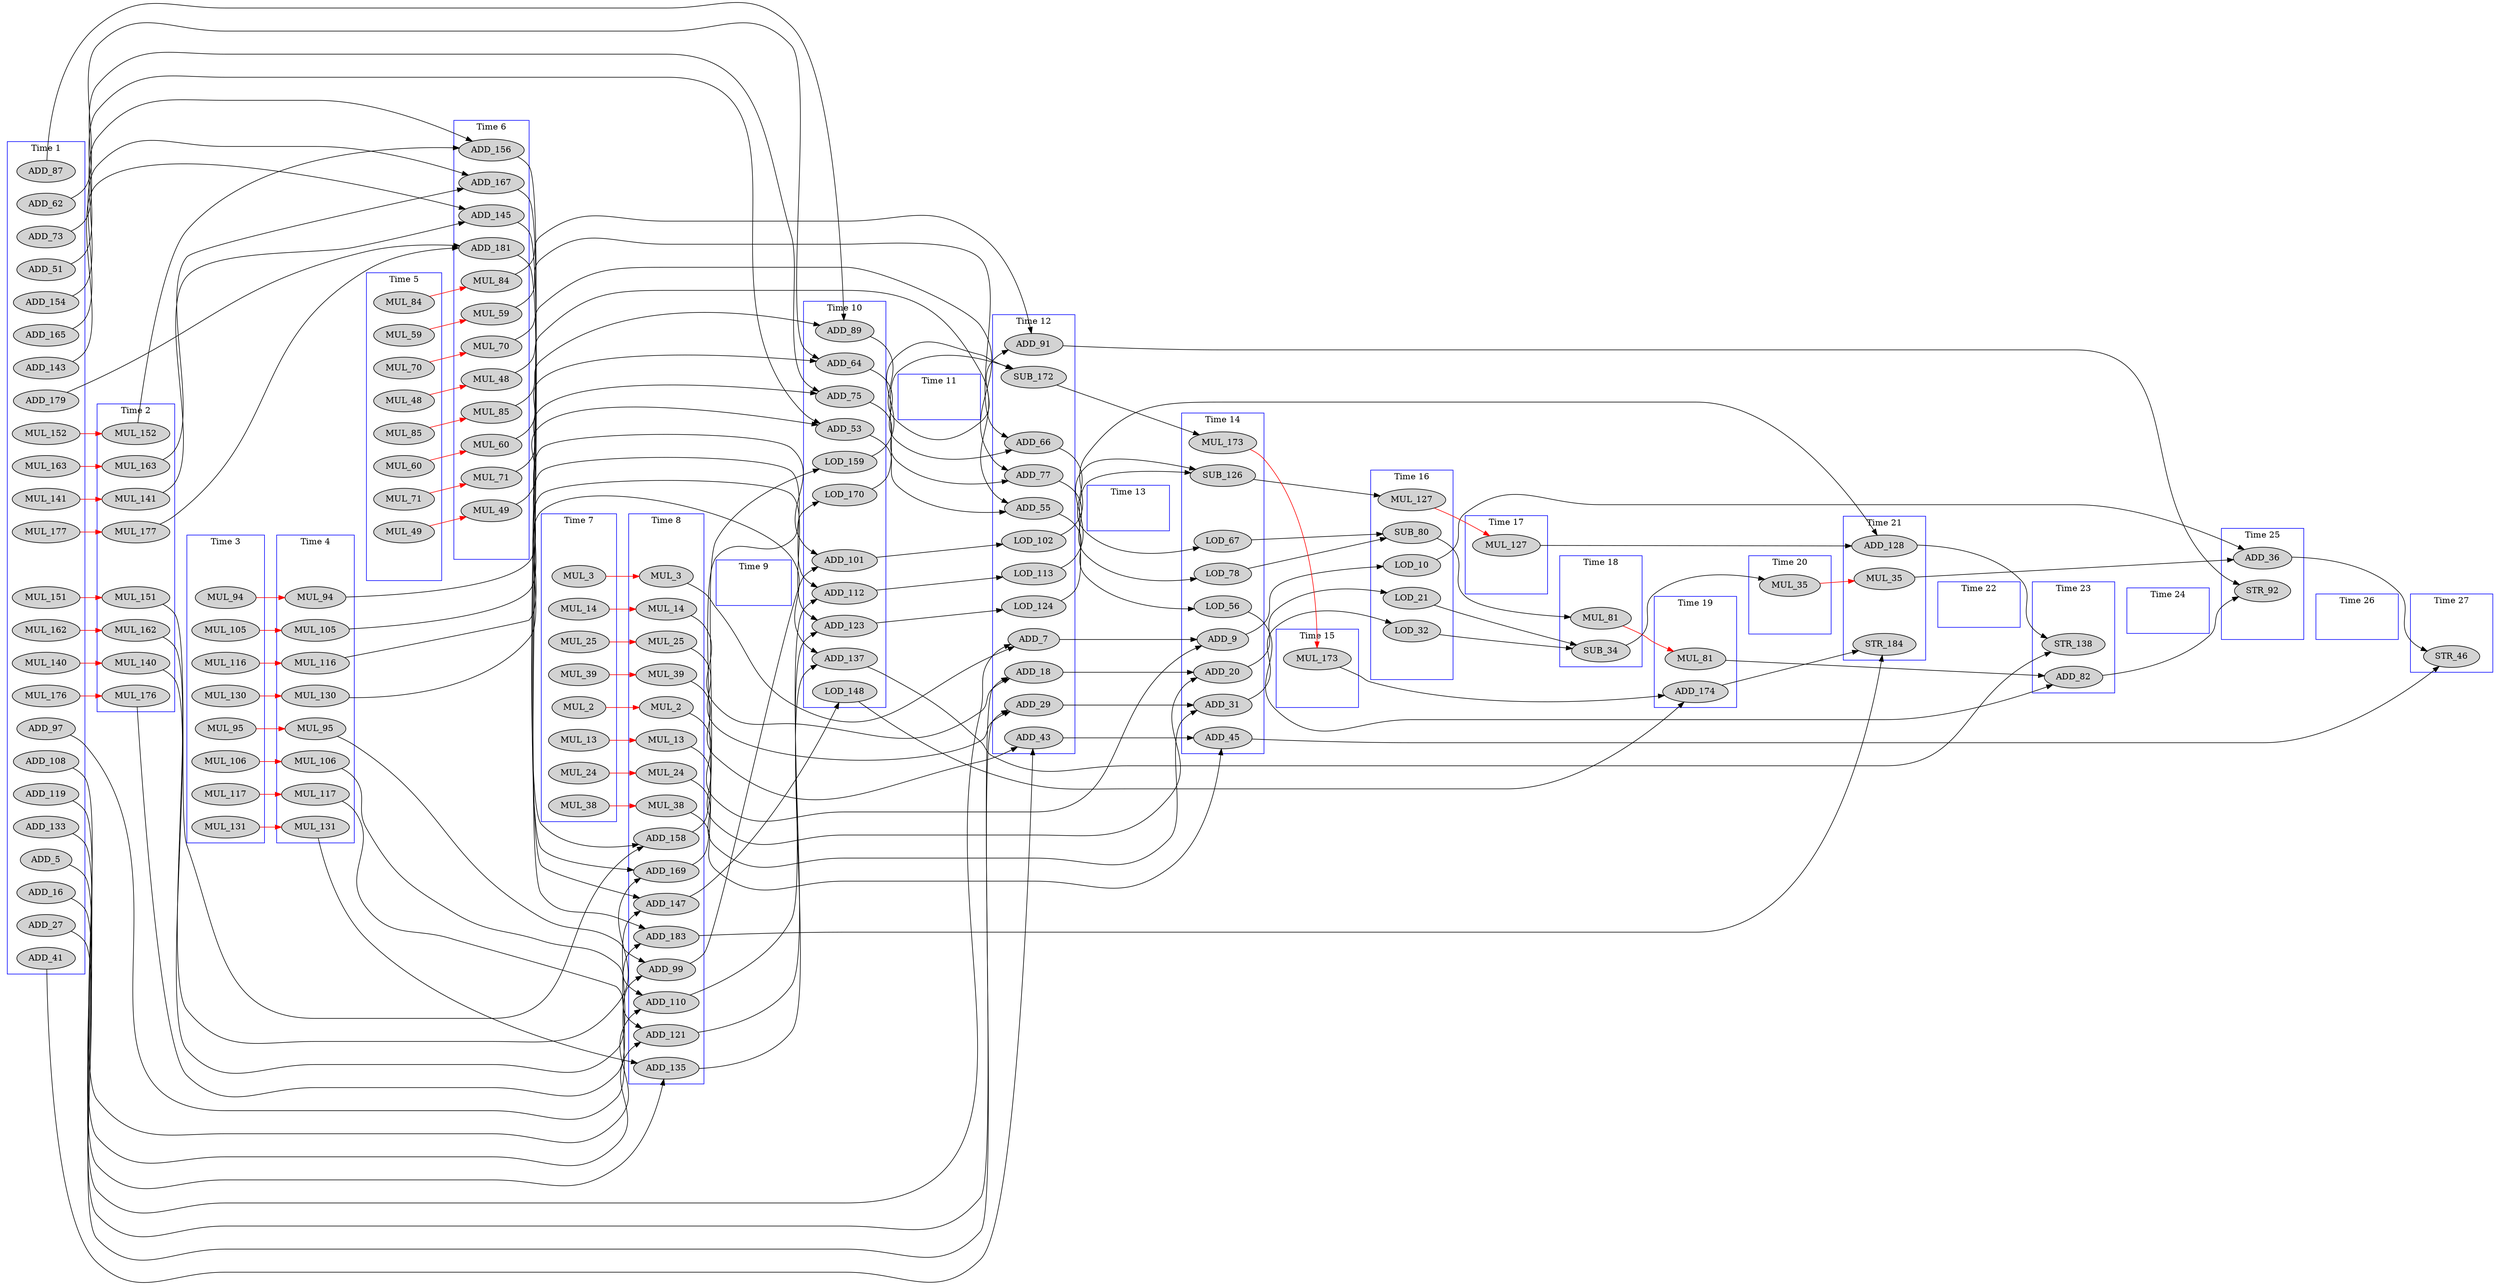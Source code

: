 digraph interpolate_aux_dfg__12 {
  rankdir = LR;
  newrank="true"
  subgraph cluster_1 {
    rank=same;
    node [style=filled];
    label = "Time 1";
    color = blue;
    pseudo_1 [style=invis];
    ADD_5
    ADD_16
    ADD_27
    ADD_41
    ADD_51
    ADD_62
    ADD_73
    ADD_87
    ADD_97
    ADD_108
    ADD_119
    ADD_133
    MUL_140_0 [label=MUL_140]
    MUL_141_0 [label=MUL_141]
    ADD_143
    MUL_151_0 [label=MUL_151]
    MUL_152_0 [label=MUL_152]
    ADD_154
    MUL_162_0 [label=MUL_162]
    MUL_163_0 [label=MUL_163]
    ADD_165
    MUL_176_0 [label=MUL_176]
    MUL_177_0 [label=MUL_177]
    ADD_179
  }
  subgraph cluster_2 {
    rank=same;
    node [style=filled];
    label = "Time 2";
    color = blue;
    pseudo_2 [style=invis];
    MUL_140_1 [label=MUL_140]
    MUL_141_1 [label=MUL_141]
    MUL_151_1 [label=MUL_151]
    MUL_152_1 [label=MUL_152]
    MUL_162_1 [label=MUL_162]
    MUL_163_1 [label=MUL_163]
    MUL_176_1 [label=MUL_176]
    MUL_177_1 [label=MUL_177]
  }
  subgraph cluster_3 {
    rank=same;
    node [style=filled];
    label = "Time 3";
    color = blue;
    pseudo_3 [style=invis];
    MUL_94_0 [label=MUL_94]
    MUL_95_0 [label=MUL_95]
    MUL_105_0 [label=MUL_105]
    MUL_106_0 [label=MUL_106]
    MUL_116_0 [label=MUL_116]
    MUL_117_0 [label=MUL_117]
    MUL_130_0 [label=MUL_130]
    MUL_131_0 [label=MUL_131]
  }
  subgraph cluster_4 {
    rank=same;
    node [style=filled];
    label = "Time 4";
    color = blue;
    pseudo_4 [style=invis];
    MUL_94_1 [label=MUL_94]
    MUL_95_1 [label=MUL_95]
    MUL_105_1 [label=MUL_105]
    MUL_106_1 [label=MUL_106]
    MUL_116_1 [label=MUL_116]
    MUL_117_1 [label=MUL_117]
    MUL_130_1 [label=MUL_130]
    MUL_131_1 [label=MUL_131]
  }
  subgraph cluster_5 {
    rank=same;
    node [style=filled];
    label = "Time 5";
    color = blue;
    pseudo_5 [style=invis];
    MUL_48_0 [label=MUL_48]
    MUL_49_0 [label=MUL_49]
    MUL_59_0 [label=MUL_59]
    MUL_60_0 [label=MUL_60]
    MUL_70_0 [label=MUL_70]
    MUL_71_0 [label=MUL_71]
    MUL_84_0 [label=MUL_84]
    MUL_85_0 [label=MUL_85]
  }
  subgraph cluster_6 {
    rank=same;
    node [style=filled];
    label = "Time 6";
    color = blue;
    pseudo_6 [style=invis];
    MUL_48_1 [label=MUL_48]
    MUL_49_1 [label=MUL_49]
    MUL_59_1 [label=MUL_59]
    MUL_60_1 [label=MUL_60]
    MUL_70_1 [label=MUL_70]
    MUL_71_1 [label=MUL_71]
    MUL_84_1 [label=MUL_84]
    MUL_85_1 [label=MUL_85]
    ADD_145
    ADD_156
    ADD_167
    ADD_181
  }
  subgraph cluster_7 {
    rank=same;
    node [style=filled];
    label = "Time 7";
    color = blue;
    pseudo_7 [style=invis];
    MUL_2_0 [label=MUL_2]
    MUL_3_0 [label=MUL_3]
    MUL_13_0 [label=MUL_13]
    MUL_14_0 [label=MUL_14]
    MUL_24_0 [label=MUL_24]
    MUL_25_0 [label=MUL_25]
    MUL_38_0 [label=MUL_38]
    MUL_39_0 [label=MUL_39]
  }
  subgraph cluster_8 {
    rank=same;
    node [style=filled];
    label = "Time 8";
    color = blue;
    pseudo_8 [style=invis];
    MUL_2_1 [label=MUL_2]
    MUL_3_1 [label=MUL_3]
    MUL_13_1 [label=MUL_13]
    MUL_14_1 [label=MUL_14]
    MUL_24_1 [label=MUL_24]
    MUL_25_1 [label=MUL_25]
    MUL_38_1 [label=MUL_38]
    MUL_39_1 [label=MUL_39]
    ADD_99
    ADD_110
    ADD_121
    ADD_135
    ADD_147
    ADD_158
    ADD_169
    ADD_183
  }
  subgraph cluster_9 {
    rank=same;
    node [style=filled];
    label = "Time 9";
    color = blue;
    pseudo_9 [style=invis];
  }
  subgraph cluster_10 {
    rank=same;
    node [style=filled];
    label = "Time 10";
    color = blue;
    pseudo_10 [style=invis];
    ADD_53
    ADD_64
    ADD_75
    ADD_89
    ADD_101
    ADD_112
    ADD_123
    ADD_137
    LOD_148
    LOD_159
    LOD_170
  }
  subgraph cluster_11 {
    rank=same;
    node [style=filled];
    label = "Time 11";
    color = blue;
    pseudo_11 [style=invis];
  }
  subgraph cluster_12 {
    rank=same;
    node [style=filled];
    label = "Time 12";
    color = blue;
    pseudo_12 [style=invis];
    ADD_7
    ADD_18
    ADD_29
    ADD_43
    ADD_55
    ADD_66
    ADD_77
    ADD_91
    LOD_102
    LOD_113
    LOD_124
    SUB_172
  }
  subgraph cluster_13 {
    rank=same;
    node [style=filled];
    label = "Time 13";
    color = blue;
    pseudo_13 [style=invis];
  }
  subgraph cluster_14 {
    rank=same;
    node [style=filled];
    label = "Time 14";
    color = blue;
    pseudo_14 [style=invis];
    ADD_9
    ADD_20
    ADD_31
    ADD_45
    LOD_56
    LOD_67
    LOD_78
    SUB_126
    MUL_173_0 [label=MUL_173]
  }
  subgraph cluster_15 {
    rank=same;
    node [style=filled];
    label = "Time 15";
    color = blue;
    pseudo_15 [style=invis];
    MUL_173_1 [label=MUL_173]
  }
  subgraph cluster_16 {
    rank=same;
    node [style=filled];
    label = "Time 16";
    color = blue;
    pseudo_16 [style=invis];
    LOD_10
    LOD_21
    LOD_32
    SUB_80
    MUL_127_0 [label=MUL_127]
  }
  subgraph cluster_17 {
    rank=same;
    node [style=filled];
    label = "Time 17";
    color = blue;
    pseudo_17 [style=invis];
    MUL_127_1 [label=MUL_127]
  }
  subgraph cluster_18 {
    rank=same;
    node [style=filled];
    label = "Time 18";
    color = blue;
    pseudo_18 [style=invis];
    SUB_34
    MUL_81_0 [label=MUL_81]
  }
  subgraph cluster_19 {
    rank=same;
    node [style=filled];
    label = "Time 19";
    color = blue;
    pseudo_19 [style=invis];
    MUL_81_1 [label=MUL_81]
    ADD_174
  }
  subgraph cluster_20 {
    rank=same;
    node [style=filled];
    label = "Time 20";
    color = blue;
    pseudo_20 [style=invis];
    MUL_35_0 [label=MUL_35]
  }
  subgraph cluster_21 {
    rank=same;
    node [style=filled];
    label = "Time 21";
    color = blue;
    pseudo_21 [style=invis];
    MUL_35_1 [label=MUL_35]
    ADD_128
    STR_184
  }
  subgraph cluster_22 {
    rank=same;
    node [style=filled];
    label = "Time 22";
    color = blue;
    pseudo_22 [style=invis];
  }
  subgraph cluster_23 {
    rank=same;
    node [style=filled];
    label = "Time 23";
    color = blue;
    pseudo_23 [style=invis];
    ADD_82
    STR_138
  }
  subgraph cluster_24 {
    rank=same;
    node [style=filled];
    label = "Time 24";
    color = blue;
    pseudo_24 [style=invis];
  }
  subgraph cluster_25 {
    rank=same;
    node [style=filled];
    label = "Time 25";
    color = blue;
    pseudo_25 [style=invis];
    ADD_36
    STR_92
  }
  subgraph cluster_26 {
    rank=same;
    node [style=filled];
    label = "Time 26";
    color = blue;
    pseudo_26 [style=invis];
  }
  subgraph cluster_27 {
    rank=same;
    node [style=filled];
    label = "Time 27";
    color = blue;
    pseudo_27 [style=invis];
    STR_46
  }
    pseudo_1->pseudo_2 [style=invis];
    pseudo_2->pseudo_3 [style=invis];
    pseudo_3->pseudo_4 [style=invis];
    pseudo_4->pseudo_5 [style=invis];
    pseudo_5->pseudo_6 [style=invis];
    pseudo_6->pseudo_7 [style=invis];
    pseudo_7->pseudo_8 [style=invis];
    pseudo_8->pseudo_9 [style=invis];
    pseudo_9->pseudo_10 [style=invis];
    pseudo_10->pseudo_11 [style=invis];
    pseudo_11->pseudo_12 [style=invis];
    pseudo_12->pseudo_13 [style=invis];
    pseudo_13->pseudo_14 [style=invis];
    pseudo_14->pseudo_15 [style=invis];
    pseudo_15->pseudo_16 [style=invis];
    pseudo_16->pseudo_17 [style=invis];
    pseudo_17->pseudo_18 [style=invis];
    pseudo_18->pseudo_19 [style=invis];
    pseudo_19->pseudo_20 [style=invis];
    pseudo_20->pseudo_21 [style=invis];
    pseudo_21->pseudo_22 [style=invis];
    pseudo_22->pseudo_23 [style=invis];
    pseudo_23->pseudo_24 [style=invis];
    pseudo_24->pseudo_25 [style=invis];
    pseudo_25->pseudo_26 [style=invis];
    pseudo_26->pseudo_27 [style=invis];
    MUL_2_0 -> MUL_2_1 [color=red];
    MUL_3_0 -> MUL_3_1 [color=red];
    MUL_13_0 -> MUL_13_1 [color=red];
    MUL_14_0 -> MUL_14_1 [color=red];
    MUL_24_0 -> MUL_24_1 [color=red];
    MUL_25_0 -> MUL_25_1 [color=red];
    MUL_35_0 -> MUL_35_1 [color=red];
    MUL_38_0 -> MUL_38_1 [color=red];
    MUL_39_0 -> MUL_39_1 [color=red];
    MUL_48_0 -> MUL_48_1 [color=red];
    MUL_49_0 -> MUL_49_1 [color=red];
    MUL_59_0 -> MUL_59_1 [color=red];
    MUL_60_0 -> MUL_60_1 [color=red];
    MUL_70_0 -> MUL_70_1 [color=red];
    MUL_71_0 -> MUL_71_1 [color=red];
    MUL_81_0 -> MUL_81_1 [color=red];
    MUL_84_0 -> MUL_84_1 [color=red];
    MUL_85_0 -> MUL_85_1 [color=red];
    MUL_94_0 -> MUL_94_1 [color=red];
    MUL_95_0 -> MUL_95_1 [color=red];
    MUL_105_0 -> MUL_105_1 [color=red];
    MUL_106_0 -> MUL_106_1 [color=red];
    MUL_116_0 -> MUL_116_1 [color=red];
    MUL_117_0 -> MUL_117_1 [color=red];
    MUL_127_0 -> MUL_127_1 [color=red];
    MUL_130_0 -> MUL_130_1 [color=red];
    MUL_131_0 -> MUL_131_1 [color=red];
    MUL_140_0 -> MUL_140_1 [color=red];
    MUL_141_0 -> MUL_141_1 [color=red];
    MUL_151_0 -> MUL_151_1 [color=red];
    MUL_152_0 -> MUL_152_1 [color=red];
    MUL_162_0 -> MUL_162_1 [color=red];
    MUL_163_0 -> MUL_163_1 [color=red];
    MUL_173_0 -> MUL_173_1 [color=red];
    MUL_176_0 -> MUL_176_1 [color=red];
    MUL_177_0 -> MUL_177_1 [color=red];
    MUL_2_1 -> ADD_9 [ name = 1 ];
    MUL_3_1 -> ADD_7 [ name = 2 ];
    ADD_5 -> ADD_7 [ name = 4 ];
    ADD_7 -> ADD_9 [ name = 5 ];
    ADD_9 -> LOD_10 [ name = 6 ];
    LOD_10 -> ADD_36 [ name = 7 ];
    MUL_13_1 -> ADD_20 [ name = 9 ];
    MUL_14_1 -> ADD_18 [ name = 10 ];
    ADD_16 -> ADD_18 [ name = 12 ];
    ADD_18 -> ADD_20 [ name = 13 ];
    ADD_20 -> LOD_21 [ name = 14 ];
    LOD_21 -> SUB_34 [ name = 15 ];
    MUL_24_1 -> ADD_31 [ name = 17 ];
    MUL_25_1 -> ADD_29 [ name = 18 ];
    ADD_27 -> ADD_29 [ name = 20 ];
    ADD_29 -> ADD_31 [ name = 21 ];
    ADD_31 -> LOD_32 [ name = 22 ];
    LOD_32 -> SUB_34 [ name = 23 ];
    SUB_34 -> MUL_35_0 [ name = 24 ];
    MUL_35_1 -> ADD_36 [ name = 25 ];
    ADD_36 -> STR_46 [ name = 26 ];
    MUL_38_1 -> ADD_45 [ name = 28 ];
    MUL_39_1 -> ADD_43 [ name = 29 ];
    ADD_41 -> ADD_43 [ name = 31 ];
    ADD_43 -> ADD_45 [ name = 32 ];
    ADD_45 -> STR_46 [ name = 33 ];
    MUL_48_1 -> ADD_55 [ name = 35 ];
    MUL_49_1 -> ADD_53 [ name = 36 ];
    ADD_51 -> ADD_53 [ name = 38 ];
    ADD_53 -> ADD_55 [ name = 39 ];
    ADD_55 -> LOD_56 [ name = 40 ];
    LOD_56 -> ADD_82 [ name = 41 ];
    MUL_59_1 -> ADD_66 [ name = 43 ];
    MUL_60_1 -> ADD_64 [ name = 44 ];
    ADD_62 -> ADD_64 [ name = 46 ];
    ADD_64 -> ADD_66 [ name = 47 ];
    ADD_66 -> LOD_67 [ name = 48 ];
    LOD_67 -> SUB_80 [ name = 49 ];
    MUL_70_1 -> ADD_77 [ name = 51 ];
    MUL_71_1 -> ADD_75 [ name = 52 ];
    ADD_73 -> ADD_75 [ name = 54 ];
    ADD_75 -> ADD_77 [ name = 55 ];
    ADD_77 -> LOD_78 [ name = 56 ];
    LOD_78 -> SUB_80 [ name = 57 ];
    SUB_80 -> MUL_81_0 [ name = 58 ];
    MUL_81_1 -> ADD_82 [ name = 59 ];
    ADD_82 -> STR_92 [ name = 60 ];
    MUL_84_1 -> ADD_91 [ name = 62 ];
    MUL_85_1 -> ADD_89 [ name = 63 ];
    ADD_87 -> ADD_89 [ name = 65 ];
    ADD_89 -> ADD_91 [ name = 66 ];
    ADD_91 -> STR_92 [ name = 67 ];
    MUL_94_1 -> ADD_101 [ name = 69 ];
    MUL_95_1 -> ADD_99 [ name = 70 ];
    ADD_97 -> ADD_99 [ name = 72 ];
    ADD_99 -> ADD_101 [ name = 73 ];
    ADD_101 -> LOD_102 [ name = 74 ];
    LOD_102 -> ADD_128 [ name = 75 ];
    MUL_105_1 -> ADD_112 [ name = 77 ];
    MUL_106_1 -> ADD_110 [ name = 78 ];
    ADD_108 -> ADD_110 [ name = 80 ];
    ADD_110 -> ADD_112 [ name = 81 ];
    ADD_112 -> LOD_113 [ name = 82 ];
    LOD_113 -> SUB_126 [ name = 83 ];
    MUL_116_1 -> ADD_123 [ name = 85 ];
    MUL_117_1 -> ADD_121 [ name = 86 ];
    ADD_119 -> ADD_121 [ name = 88 ];
    ADD_121 -> ADD_123 [ name = 89 ];
    ADD_123 -> LOD_124 [ name = 90 ];
    LOD_124 -> SUB_126 [ name = 91 ];
    SUB_126 -> MUL_127_0 [ name = 92 ];
    MUL_127_1 -> ADD_128 [ name = 93 ];
    ADD_128 -> STR_138 [ name = 94 ];
    MUL_130_1 -> ADD_137 [ name = 96 ];
    MUL_131_1 -> ADD_135 [ name = 97 ];
    ADD_133 -> ADD_135 [ name = 99 ];
    ADD_135 -> ADD_137 [ name = 100 ];
    ADD_137 -> STR_138 [ name = 101 ];
    MUL_140_1 -> ADD_147 [ name = 103 ];
    MUL_141_1 -> ADD_145 [ name = 104 ];
    ADD_143 -> ADD_145 [ name = 106 ];
    ADD_145 -> ADD_147 [ name = 107 ];
    ADD_147 -> LOD_148 [ name = 108 ];
    LOD_148 -> ADD_174 [ name = 109 ];
    MUL_151_1 -> ADD_158 [ name = 111 ];
    MUL_152_1 -> ADD_156 [ name = 112 ];
    ADD_154 -> ADD_156 [ name = 114 ];
    ADD_156 -> ADD_158 [ name = 115 ];
    ADD_158 -> LOD_159 [ name = 116 ];
    LOD_159 -> SUB_172 [ name = 117 ];
    MUL_162_1 -> ADD_169 [ name = 119 ];
    MUL_163_1 -> ADD_167 [ name = 120 ];
    ADD_165 -> ADD_167 [ name = 122 ];
    ADD_167 -> ADD_169 [ name = 123 ];
    ADD_169 -> LOD_170 [ name = 124 ];
    LOD_170 -> SUB_172 [ name = 125 ];
    SUB_172 -> MUL_173_0 [ name = 126 ];
    MUL_173_1 -> ADD_174 [ name = 127 ];
    ADD_174 -> STR_184 [ name = 128 ];
    MUL_176_1 -> ADD_183 [ name = 130 ];
    MUL_177_1 -> ADD_181 [ name = 131 ];
    ADD_179 -> ADD_181 [ name = 133 ];
    ADD_181 -> ADD_183 [ name = 134 ];
    ADD_183 -> STR_184 [ name = 135 ];
}